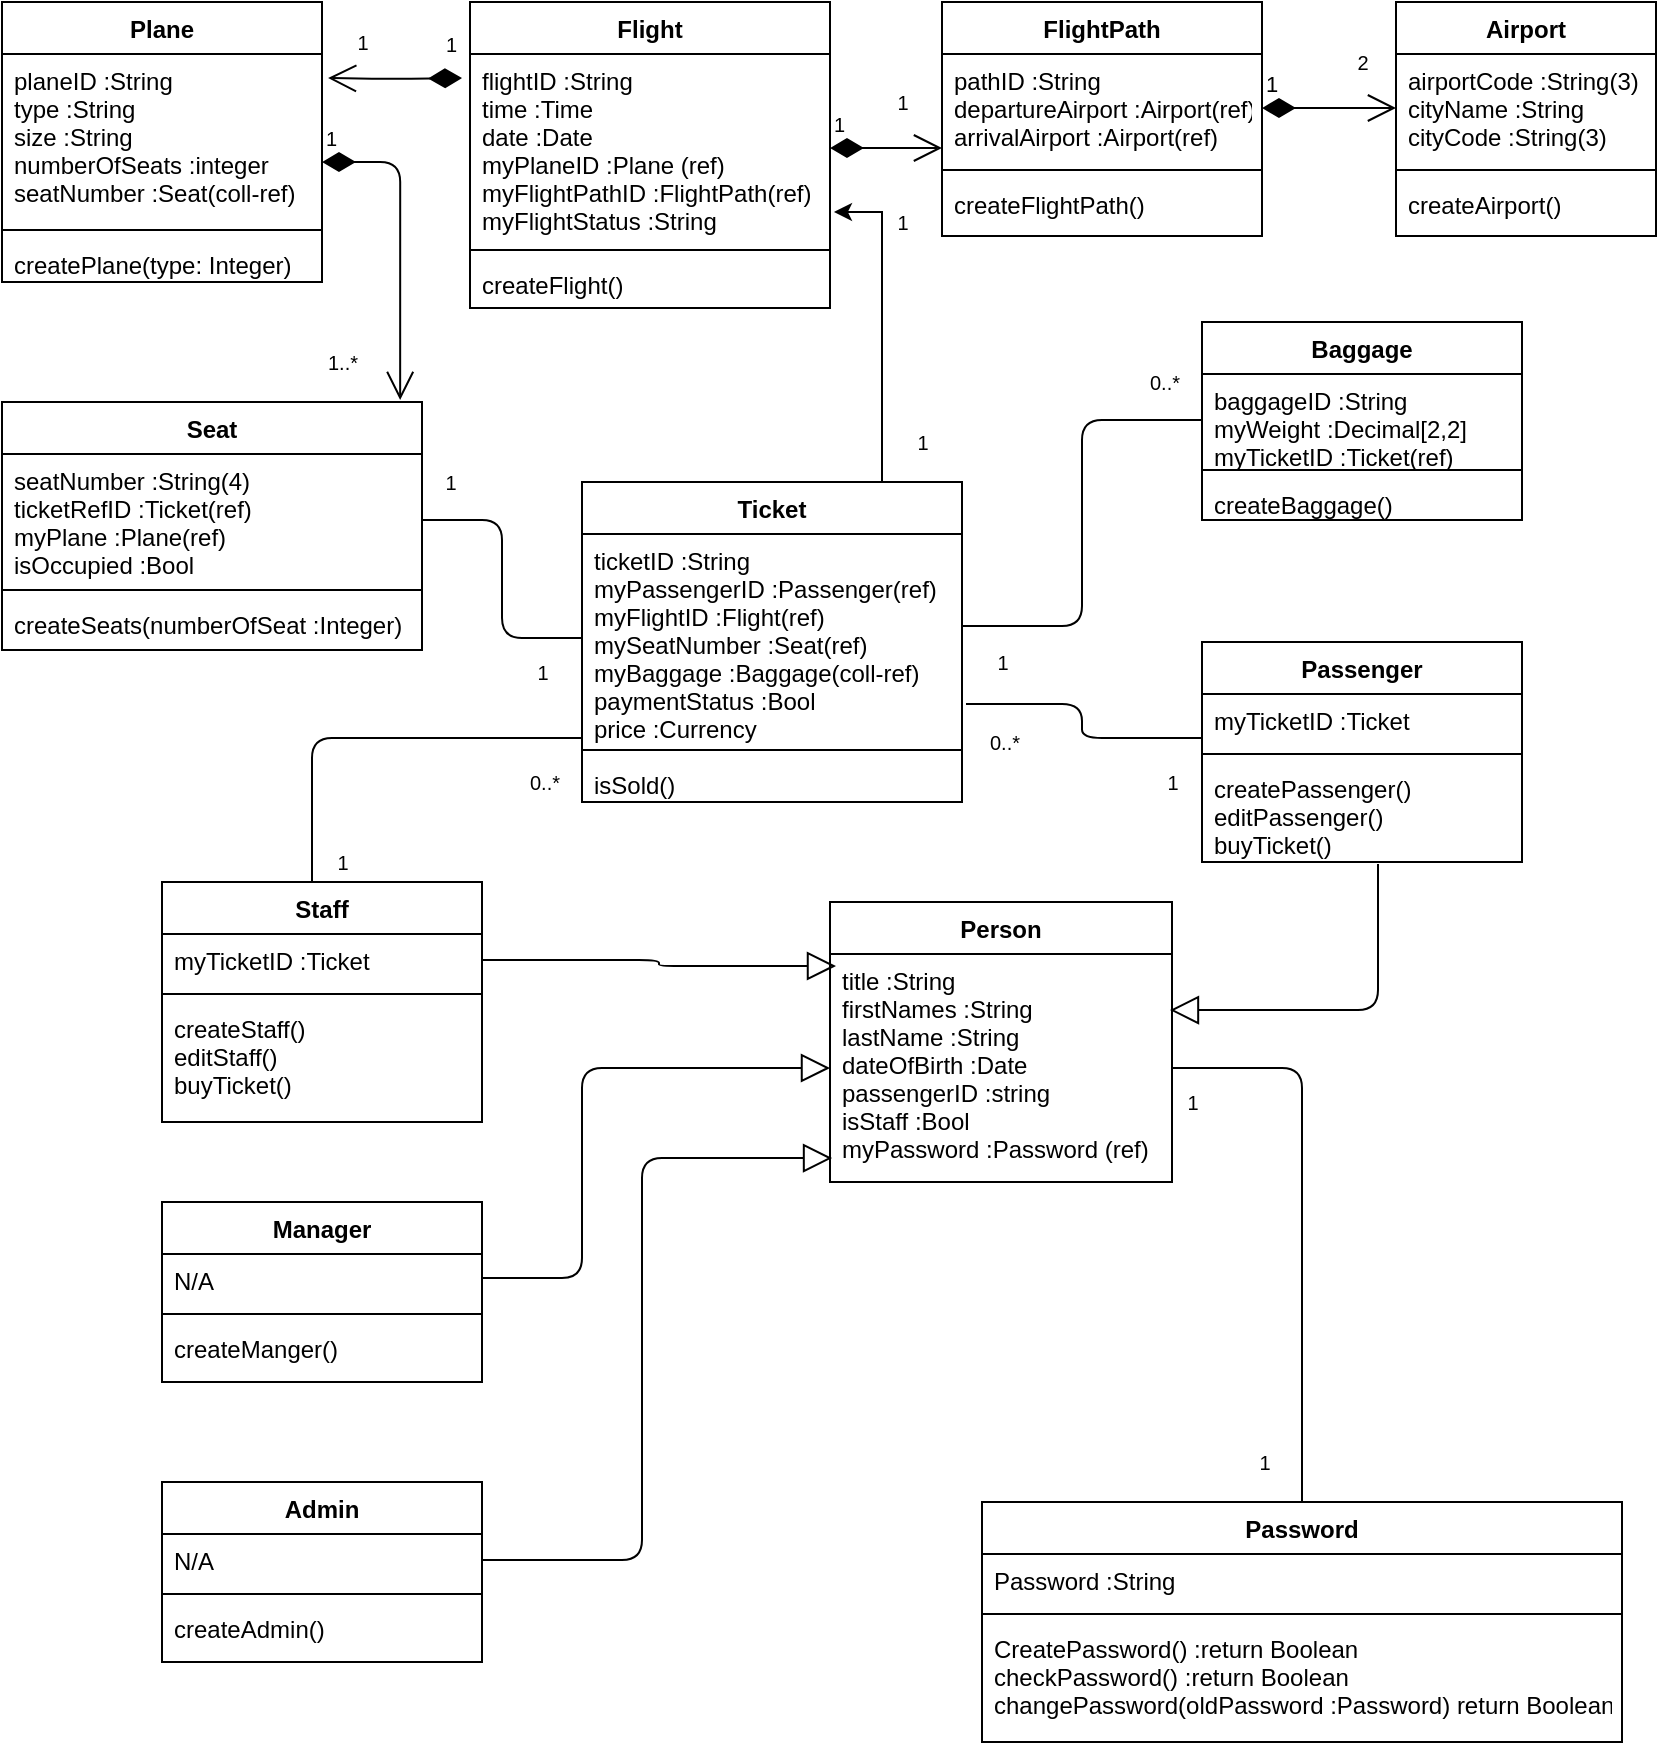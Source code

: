 <mxfile version="13.8.0" type="github">
  <diagram id="C5RBs43oDa-KdzZeNtuy" name="Page-1">
    <mxGraphModel dx="1102" dy="582" grid="1" gridSize="9" guides="1" tooltips="1" connect="1" arrows="1" fold="1" page="1" pageScale="1" pageWidth="827" pageHeight="1169" background="none" math="0" shadow="0">
      <root>
        <mxCell id="WIyWlLk6GJQsqaUBKTNV-0" />
        <mxCell id="WIyWlLk6GJQsqaUBKTNV-1" parent="WIyWlLk6GJQsqaUBKTNV-0" />
        <mxCell id="534QqyFiL1MUl5NV4_Nv-0" value="Airport" style="swimlane;fontStyle=1;align=center;verticalAlign=top;childLayout=stackLayout;horizontal=1;startSize=26;horizontalStack=0;resizeParent=1;resizeParentMax=0;resizeLast=0;collapsible=1;marginBottom=0;" parent="WIyWlLk6GJQsqaUBKTNV-1" vertex="1">
          <mxGeometry x="697" width="130" height="117" as="geometry" />
        </mxCell>
        <mxCell id="534QqyFiL1MUl5NV4_Nv-1" value="airportCode :String(3)&#xa;cityName :String&#xa;cityCode :String(3)" style="text;strokeColor=none;fillColor=none;align=left;verticalAlign=top;spacingLeft=4;spacingRight=4;overflow=hidden;rotatable=0;points=[[0,0.5],[1,0.5]];portConstraint=eastwest;" parent="534QqyFiL1MUl5NV4_Nv-0" vertex="1">
          <mxGeometry y="26" width="130" height="54" as="geometry" />
        </mxCell>
        <mxCell id="534QqyFiL1MUl5NV4_Nv-2" value="" style="line;strokeWidth=1;fillColor=none;align=left;verticalAlign=middle;spacingTop=-1;spacingLeft=3;spacingRight=3;rotatable=0;labelPosition=right;points=[];portConstraint=eastwest;" parent="534QqyFiL1MUl5NV4_Nv-0" vertex="1">
          <mxGeometry y="80" width="130" height="8" as="geometry" />
        </mxCell>
        <mxCell id="534QqyFiL1MUl5NV4_Nv-3" value="createAirport()" style="text;strokeColor=none;fillColor=none;align=left;verticalAlign=top;spacingLeft=4;spacingRight=4;overflow=hidden;rotatable=0;points=[[0,0.5],[1,0.5]];portConstraint=eastwest;" parent="534QqyFiL1MUl5NV4_Nv-0" vertex="1">
          <mxGeometry y="88" width="130" height="29" as="geometry" />
        </mxCell>
        <mxCell id="534QqyFiL1MUl5NV4_Nv-5" value="FlightPath" style="swimlane;fontStyle=1;align=center;verticalAlign=top;childLayout=stackLayout;horizontal=1;startSize=26;horizontalStack=0;resizeParent=1;resizeParentMax=0;resizeLast=0;collapsible=1;marginBottom=0;" parent="WIyWlLk6GJQsqaUBKTNV-1" vertex="1">
          <mxGeometry x="470" width="160" height="117" as="geometry" />
        </mxCell>
        <mxCell id="534QqyFiL1MUl5NV4_Nv-6" value="pathID :String&#xa;departureAirport :Airport(ref)&#xa;arrivalAirport :Airport(ref)" style="text;strokeColor=none;fillColor=none;align=left;verticalAlign=top;spacingLeft=4;spacingRight=4;overflow=hidden;rotatable=0;points=[[0,0.5],[1,0.5]];portConstraint=eastwest;" parent="534QqyFiL1MUl5NV4_Nv-5" vertex="1">
          <mxGeometry y="26" width="160" height="54" as="geometry" />
        </mxCell>
        <mxCell id="534QqyFiL1MUl5NV4_Nv-7" value="" style="line;strokeWidth=1;fillColor=none;align=left;verticalAlign=middle;spacingTop=-1;spacingLeft=3;spacingRight=3;rotatable=0;labelPosition=right;points=[];portConstraint=eastwest;" parent="534QqyFiL1MUl5NV4_Nv-5" vertex="1">
          <mxGeometry y="80" width="160" height="8" as="geometry" />
        </mxCell>
        <mxCell id="534QqyFiL1MUl5NV4_Nv-8" value="createFlightPath()&#xa;" style="text;strokeColor=none;fillColor=none;align=left;verticalAlign=top;spacingLeft=4;spacingRight=4;overflow=hidden;rotatable=0;points=[[0,0.5],[1,0.5]];portConstraint=eastwest;" parent="534QqyFiL1MUl5NV4_Nv-5" vertex="1">
          <mxGeometry y="88" width="160" height="29" as="geometry" />
        </mxCell>
        <mxCell id="534QqyFiL1MUl5NV4_Nv-9" value="Flight" style="swimlane;fontStyle=1;align=center;verticalAlign=top;childLayout=stackLayout;horizontal=1;startSize=26;horizontalStack=0;resizeParent=1;resizeParentMax=0;resizeLast=0;collapsible=1;marginBottom=0;" parent="WIyWlLk6GJQsqaUBKTNV-1" vertex="1">
          <mxGeometry x="234" width="180" height="153" as="geometry" />
        </mxCell>
        <mxCell id="534QqyFiL1MUl5NV4_Nv-10" value="flightID :String&#xa;time :Time&#xa;date :Date&#xa;myPlaneID :Plane (ref)&#xa;myFlightPathID :FlightPath(ref)&#xa;myFlightStatus :String" style="text;strokeColor=none;fillColor=none;align=left;verticalAlign=top;spacingLeft=4;spacingRight=4;overflow=hidden;rotatable=0;points=[[0,0.5],[1,0.5]];portConstraint=eastwest;" parent="534QqyFiL1MUl5NV4_Nv-9" vertex="1">
          <mxGeometry y="26" width="180" height="94" as="geometry" />
        </mxCell>
        <mxCell id="534QqyFiL1MUl5NV4_Nv-11" value="" style="line;strokeWidth=1;fillColor=none;align=left;verticalAlign=middle;spacingTop=-1;spacingLeft=3;spacingRight=3;rotatable=0;labelPosition=right;points=[];portConstraint=eastwest;" parent="534QqyFiL1MUl5NV4_Nv-9" vertex="1">
          <mxGeometry y="120" width="180" height="8" as="geometry" />
        </mxCell>
        <mxCell id="534QqyFiL1MUl5NV4_Nv-12" value="createFlight()" style="text;strokeColor=none;fillColor=none;align=left;verticalAlign=top;spacingLeft=4;spacingRight=4;overflow=hidden;rotatable=0;points=[[0,0.5],[1,0.5]];portConstraint=eastwest;" parent="534QqyFiL1MUl5NV4_Nv-9" vertex="1">
          <mxGeometry y="128" width="180" height="25" as="geometry" />
        </mxCell>
        <mxCell id="534QqyFiL1MUl5NV4_Nv-13" value="Plane" style="swimlane;fontStyle=1;align=center;verticalAlign=top;childLayout=stackLayout;horizontal=1;startSize=26;horizontalStack=0;resizeParent=1;resizeParentMax=0;resizeLast=0;collapsible=1;marginBottom=0;" parent="WIyWlLk6GJQsqaUBKTNV-1" vertex="1">
          <mxGeometry width="160" height="140" as="geometry" />
        </mxCell>
        <mxCell id="534QqyFiL1MUl5NV4_Nv-14" value="planeID :String&#xa;type :String&#xa;size :String&#xa;numberOfSeats :integer&#xa;seatNumber :Seat(coll-ref)" style="text;strokeColor=none;fillColor=none;align=left;verticalAlign=top;spacingLeft=4;spacingRight=4;overflow=hidden;rotatable=0;points=[[0,0.5],[1,0.5]];portConstraint=eastwest;" parent="534QqyFiL1MUl5NV4_Nv-13" vertex="1">
          <mxGeometry y="26" width="160" height="84" as="geometry" />
        </mxCell>
        <mxCell id="534QqyFiL1MUl5NV4_Nv-15" value="" style="line;strokeWidth=1;fillColor=none;align=left;verticalAlign=middle;spacingTop=-1;spacingLeft=3;spacingRight=3;rotatable=0;labelPosition=right;points=[];portConstraint=eastwest;" parent="534QqyFiL1MUl5NV4_Nv-13" vertex="1">
          <mxGeometry y="110" width="160" height="8" as="geometry" />
        </mxCell>
        <mxCell id="534QqyFiL1MUl5NV4_Nv-16" value="createPlane(type: Integer)" style="text;strokeColor=none;fillColor=none;align=left;verticalAlign=top;spacingLeft=4;spacingRight=4;overflow=hidden;rotatable=0;points=[[0,0.5],[1,0.5]];portConstraint=eastwest;" parent="534QqyFiL1MUl5NV4_Nv-13" vertex="1">
          <mxGeometry y="118" width="160" height="22" as="geometry" />
        </mxCell>
        <mxCell id="534QqyFiL1MUl5NV4_Nv-67" style="edgeStyle=orthogonalEdgeStyle;rounded=0;orthogonalLoop=1;jettySize=auto;html=1;exitX=0.75;exitY=0;exitDx=0;exitDy=0;entryX=1.011;entryY=0.84;entryDx=0;entryDy=0;entryPerimeter=0;fontSize=10;" parent="WIyWlLk6GJQsqaUBKTNV-1" source="534QqyFiL1MUl5NV4_Nv-21" target="534QqyFiL1MUl5NV4_Nv-10" edge="1">
          <mxGeometry relative="1" as="geometry">
            <Array as="points">
              <mxPoint x="440" y="240" />
              <mxPoint x="440" y="105" />
            </Array>
          </mxGeometry>
        </mxCell>
        <mxCell id="534QqyFiL1MUl5NV4_Nv-21" value="Ticket" style="swimlane;fontStyle=1;align=center;verticalAlign=top;childLayout=stackLayout;horizontal=1;startSize=26;horizontalStack=0;resizeParent=1;resizeParentMax=0;resizeLast=0;collapsible=1;marginBottom=0;" parent="WIyWlLk6GJQsqaUBKTNV-1" vertex="1">
          <mxGeometry x="290" y="240" width="190" height="160" as="geometry" />
        </mxCell>
        <mxCell id="534QqyFiL1MUl5NV4_Nv-22" value="ticketID :String&#xa;myPassengerID :Passenger(ref)&#xa;myFlightID :Flight(ref)&#xa;mySeatNumber :Seat(ref)&#xa;myBaggage :Baggage(coll-ref)&#xa;paymentStatus :Bool&#xa;price :Currency" style="text;strokeColor=none;fillColor=none;align=left;verticalAlign=top;spacingLeft=4;spacingRight=4;overflow=hidden;rotatable=0;points=[[0,0.5],[1,0.5]];portConstraint=eastwest;" parent="534QqyFiL1MUl5NV4_Nv-21" vertex="1">
          <mxGeometry y="26" width="190" height="104" as="geometry" />
        </mxCell>
        <mxCell id="534QqyFiL1MUl5NV4_Nv-23" value="" style="line;strokeWidth=1;fillColor=none;align=left;verticalAlign=middle;spacingTop=-1;spacingLeft=3;spacingRight=3;rotatable=0;labelPosition=right;points=[];portConstraint=eastwest;" parent="534QqyFiL1MUl5NV4_Nv-21" vertex="1">
          <mxGeometry y="130" width="190" height="8" as="geometry" />
        </mxCell>
        <mxCell id="534QqyFiL1MUl5NV4_Nv-24" value="isSold()" style="text;strokeColor=none;fillColor=none;align=left;verticalAlign=top;spacingLeft=4;spacingRight=4;overflow=hidden;rotatable=0;points=[[0,0.5],[1,0.5]];portConstraint=eastwest;" parent="534QqyFiL1MUl5NV4_Nv-21" vertex="1">
          <mxGeometry y="138" width="190" height="22" as="geometry" />
        </mxCell>
        <mxCell id="534QqyFiL1MUl5NV4_Nv-17" value="Seat" style="swimlane;fontStyle=1;align=center;verticalAlign=top;childLayout=stackLayout;horizontal=1;startSize=26;horizontalStack=0;resizeParent=1;resizeParentMax=0;resizeLast=0;collapsible=1;marginBottom=0;" parent="WIyWlLk6GJQsqaUBKTNV-1" vertex="1">
          <mxGeometry y="200" width="210" height="124" as="geometry" />
        </mxCell>
        <mxCell id="534QqyFiL1MUl5NV4_Nv-18" value="seatNumber :String(4)&#xa;ticketRefID :Ticket(ref)&#xa;myPlane :Plane(ref)&#xa;isOccupied :Bool" style="text;strokeColor=none;fillColor=none;align=left;verticalAlign=top;spacingLeft=4;spacingRight=4;overflow=hidden;rotatable=0;points=[[0,0.5],[1,0.5]];portConstraint=eastwest;" parent="534QqyFiL1MUl5NV4_Nv-17" vertex="1">
          <mxGeometry y="26" width="210" height="64" as="geometry" />
        </mxCell>
        <mxCell id="534QqyFiL1MUl5NV4_Nv-19" value="" style="line;strokeWidth=1;fillColor=none;align=left;verticalAlign=middle;spacingTop=-1;spacingLeft=3;spacingRight=3;rotatable=0;labelPosition=right;points=[];portConstraint=eastwest;" parent="534QqyFiL1MUl5NV4_Nv-17" vertex="1">
          <mxGeometry y="90" width="210" height="8" as="geometry" />
        </mxCell>
        <mxCell id="534QqyFiL1MUl5NV4_Nv-20" value="createSeats(numberOfSeat :Integer)" style="text;strokeColor=none;fillColor=none;align=left;verticalAlign=top;spacingLeft=4;spacingRight=4;overflow=hidden;rotatable=0;points=[[0,0.5],[1,0.5]];portConstraint=eastwest;" parent="534QqyFiL1MUl5NV4_Nv-17" vertex="1">
          <mxGeometry y="98" width="210" height="26" as="geometry" />
        </mxCell>
        <mxCell id="534QqyFiL1MUl5NV4_Nv-25" value="Baggage" style="swimlane;fontStyle=1;align=center;verticalAlign=top;childLayout=stackLayout;horizontal=1;startSize=26;horizontalStack=0;resizeParent=1;resizeParentMax=0;resizeLast=0;collapsible=1;marginBottom=0;" parent="WIyWlLk6GJQsqaUBKTNV-1" vertex="1">
          <mxGeometry x="600" y="160" width="160" height="99" as="geometry" />
        </mxCell>
        <mxCell id="534QqyFiL1MUl5NV4_Nv-26" value="baggageID :String&#xa;myWeight :Decimal[2,2]&#xa;myTicketID :Ticket(ref)" style="text;strokeColor=none;fillColor=none;align=left;verticalAlign=top;spacingLeft=4;spacingRight=4;overflow=hidden;rotatable=0;points=[[0,0.5],[1,0.5]];portConstraint=eastwest;" parent="534QqyFiL1MUl5NV4_Nv-25" vertex="1">
          <mxGeometry y="26" width="160" height="44" as="geometry" />
        </mxCell>
        <mxCell id="534QqyFiL1MUl5NV4_Nv-27" value="" style="line;strokeWidth=1;fillColor=none;align=left;verticalAlign=middle;spacingTop=-1;spacingLeft=3;spacingRight=3;rotatable=0;labelPosition=right;points=[];portConstraint=eastwest;" parent="534QqyFiL1MUl5NV4_Nv-25" vertex="1">
          <mxGeometry y="70" width="160" height="8" as="geometry" />
        </mxCell>
        <mxCell id="534QqyFiL1MUl5NV4_Nv-28" value="createBaggage()" style="text;strokeColor=none;fillColor=none;align=left;verticalAlign=top;spacingLeft=4;spacingRight=4;overflow=hidden;rotatable=0;points=[[0,0.5],[1,0.5]];portConstraint=eastwest;" parent="534QqyFiL1MUl5NV4_Nv-25" vertex="1">
          <mxGeometry y="78" width="160" height="21" as="geometry" />
        </mxCell>
        <mxCell id="534QqyFiL1MUl5NV4_Nv-57" value="1" style="endArrow=open;html=1;endSize=12;startArrow=diamondThin;startSize=14;startFill=1;edgeStyle=orthogonalEdgeStyle;align=left;verticalAlign=bottom;exitX=1;exitY=0.5;exitDx=0;exitDy=0;entryX=0;entryY=0.5;entryDx=0;entryDy=0;" parent="WIyWlLk6GJQsqaUBKTNV-1" source="534QqyFiL1MUl5NV4_Nv-6" target="534QqyFiL1MUl5NV4_Nv-1" edge="1">
          <mxGeometry x="-1" y="3" relative="1" as="geometry">
            <mxPoint x="630" y="180" as="sourcePoint" />
            <mxPoint x="790" y="180" as="targetPoint" />
          </mxGeometry>
        </mxCell>
        <mxCell id="534QqyFiL1MUl5NV4_Nv-58" value="2" style="text;html=1;resizable=0;autosize=1;align=center;verticalAlign=middle;points=[];fillColor=none;strokeColor=none;rounded=0;fontSize=10;" parent="WIyWlLk6GJQsqaUBKTNV-1" vertex="1">
          <mxGeometry x="670" y="20" width="20" height="20" as="geometry" />
        </mxCell>
        <mxCell id="534QqyFiL1MUl5NV4_Nv-59" value="1" style="endArrow=open;html=1;endSize=12;startArrow=diamondThin;startSize=14;startFill=1;edgeStyle=orthogonalEdgeStyle;align=left;verticalAlign=bottom;fontSize=10;exitX=1;exitY=0.5;exitDx=0;exitDy=0;" parent="WIyWlLk6GJQsqaUBKTNV-1" source="534QqyFiL1MUl5NV4_Nv-10" edge="1">
          <mxGeometry x="-1" y="3" relative="1" as="geometry">
            <mxPoint x="460" y="170" as="sourcePoint" />
            <mxPoint x="470" y="73" as="targetPoint" />
          </mxGeometry>
        </mxCell>
        <mxCell id="534QqyFiL1MUl5NV4_Nv-60" value="1" style="text;html=1;resizable=0;autosize=1;align=center;verticalAlign=middle;points=[];fillColor=none;strokeColor=none;rounded=0;fontSize=10;" parent="WIyWlLk6GJQsqaUBKTNV-1" vertex="1">
          <mxGeometry x="440" y="40" width="20" height="20" as="geometry" />
        </mxCell>
        <mxCell id="534QqyFiL1MUl5NV4_Nv-61" value="1" style="endArrow=open;html=1;endSize=12;startArrow=diamondThin;startSize=14;startFill=1;edgeStyle=orthogonalEdgeStyle;align=left;verticalAlign=bottom;fontSize=10;entryX=1.019;entryY=0.143;entryDx=0;entryDy=0;entryPerimeter=0;" parent="WIyWlLk6GJQsqaUBKTNV-1" target="534QqyFiL1MUl5NV4_Nv-14" edge="1">
          <mxGeometry x="-0.701" y="-8" relative="1" as="geometry">
            <mxPoint x="230" y="38" as="sourcePoint" />
            <mxPoint x="320" y="180" as="targetPoint" />
            <mxPoint as="offset" />
          </mxGeometry>
        </mxCell>
        <mxCell id="534QqyFiL1MUl5NV4_Nv-62" value="1" style="text;html=1;resizable=0;autosize=1;align=center;verticalAlign=middle;points=[];fillColor=none;strokeColor=none;rounded=0;fontSize=10;" parent="WIyWlLk6GJQsqaUBKTNV-1" vertex="1">
          <mxGeometry x="170" y="10" width="20" height="20" as="geometry" />
        </mxCell>
        <mxCell id="534QqyFiL1MUl5NV4_Nv-63" value="1" style="endArrow=open;html=1;endSize=12;startArrow=diamondThin;startSize=14;startFill=1;edgeStyle=orthogonalEdgeStyle;align=left;verticalAlign=bottom;fontSize=10;entryX=0.948;entryY=-0.008;entryDx=0;entryDy=0;entryPerimeter=0;" parent="WIyWlLk6GJQsqaUBKTNV-1" target="534QqyFiL1MUl5NV4_Nv-17" edge="1">
          <mxGeometry x="-1" y="3" relative="1" as="geometry">
            <mxPoint x="160" y="80" as="sourcePoint" />
            <mxPoint x="350" y="180" as="targetPoint" />
            <Array as="points">
              <mxPoint x="199" y="80" />
            </Array>
          </mxGeometry>
        </mxCell>
        <mxCell id="534QqyFiL1MUl5NV4_Nv-64" value="1..*" style="text;html=1;resizable=0;autosize=1;align=center;verticalAlign=middle;points=[];fillColor=none;strokeColor=none;rounded=0;fontSize=10;" parent="WIyWlLk6GJQsqaUBKTNV-1" vertex="1">
          <mxGeometry x="155" y="170" width="30" height="20" as="geometry" />
        </mxCell>
        <mxCell id="534QqyFiL1MUl5NV4_Nv-68" value="1" style="text;html=1;resizable=0;autosize=1;align=center;verticalAlign=middle;points=[];fillColor=none;strokeColor=none;rounded=0;fontSize=10;" parent="WIyWlLk6GJQsqaUBKTNV-1" vertex="1">
          <mxGeometry x="440" y="100" width="20" height="20" as="geometry" />
        </mxCell>
        <mxCell id="534QqyFiL1MUl5NV4_Nv-69" value="1" style="text;html=1;resizable=0;autosize=1;align=center;verticalAlign=middle;points=[];fillColor=none;strokeColor=none;rounded=0;fontSize=10;" parent="WIyWlLk6GJQsqaUBKTNV-1" vertex="1">
          <mxGeometry x="450" y="210" width="20" height="20" as="geometry" />
        </mxCell>
        <mxCell id="534QqyFiL1MUl5NV4_Nv-78" value="" style="endArrow=none;html=1;fontSize=10;edgeStyle=elbowEdgeStyle;exitX=-0.2;exitY=1.45;exitDx=0;exitDy=0;exitPerimeter=0;entryX=1.5;entryY=-0.35;entryDx=0;entryDy=0;entryPerimeter=0;" parent="WIyWlLk6GJQsqaUBKTNV-1" source="534QqyFiL1MUl5NV4_Nv-79" target="534QqyFiL1MUl5NV4_Nv-80" edge="1">
          <mxGeometry width="50" height="50" relative="1" as="geometry">
            <mxPoint x="200" y="258" as="sourcePoint" />
            <mxPoint x="300" y="318" as="targetPoint" />
          </mxGeometry>
        </mxCell>
        <mxCell id="534QqyFiL1MUl5NV4_Nv-79" value="1" style="text;html=1;resizable=0;autosize=1;align=center;verticalAlign=middle;points=[];fillColor=none;strokeColor=none;rounded=0;fontSize=10;" parent="WIyWlLk6GJQsqaUBKTNV-1" vertex="1">
          <mxGeometry x="214" y="230" width="20" height="20" as="geometry" />
        </mxCell>
        <mxCell id="534QqyFiL1MUl5NV4_Nv-80" value="1" style="text;html=1;resizable=0;autosize=1;align=center;verticalAlign=middle;points=[];fillColor=none;strokeColor=none;rounded=0;fontSize=10;" parent="WIyWlLk6GJQsqaUBKTNV-1" vertex="1">
          <mxGeometry x="260" y="325" width="20" height="20" as="geometry" />
        </mxCell>
        <mxCell id="534QqyFiL1MUl5NV4_Nv-45" value="Staff" style="swimlane;fontStyle=1;align=center;verticalAlign=top;childLayout=stackLayout;horizontal=1;startSize=26;horizontalStack=0;resizeParent=1;resizeParentMax=0;resizeLast=0;collapsible=1;marginBottom=0;" parent="WIyWlLk6GJQsqaUBKTNV-1" vertex="1">
          <mxGeometry x="80" y="440" width="160" height="120" as="geometry" />
        </mxCell>
        <mxCell id="534QqyFiL1MUl5NV4_Nv-46" value="myTicketID :Ticket" style="text;strokeColor=none;fillColor=none;align=left;verticalAlign=top;spacingLeft=4;spacingRight=4;overflow=hidden;rotatable=0;points=[[0,0.5],[1,0.5]];portConstraint=eastwest;" parent="534QqyFiL1MUl5NV4_Nv-45" vertex="1">
          <mxGeometry y="26" width="160" height="26" as="geometry" />
        </mxCell>
        <mxCell id="534QqyFiL1MUl5NV4_Nv-47" value="" style="line;strokeWidth=1;fillColor=none;align=left;verticalAlign=middle;spacingTop=-1;spacingLeft=3;spacingRight=3;rotatable=0;labelPosition=right;points=[];portConstraint=eastwest;" parent="534QqyFiL1MUl5NV4_Nv-45" vertex="1">
          <mxGeometry y="52" width="160" height="8" as="geometry" />
        </mxCell>
        <mxCell id="534QqyFiL1MUl5NV4_Nv-48" value="createStaff()&#xa;editStaff()&#xa;buyTicket()" style="text;strokeColor=none;fillColor=none;align=left;verticalAlign=top;spacingLeft=4;spacingRight=4;overflow=hidden;rotatable=0;points=[[0,0.5],[1,0.5]];portConstraint=eastwest;" parent="534QqyFiL1MUl5NV4_Nv-45" vertex="1">
          <mxGeometry y="60" width="160" height="60" as="geometry" />
        </mxCell>
        <mxCell id="534QqyFiL1MUl5NV4_Nv-41" value="Manager" style="swimlane;fontStyle=1;align=center;verticalAlign=top;childLayout=stackLayout;horizontal=1;startSize=26;horizontalStack=0;resizeParent=1;resizeParentMax=0;resizeLast=0;collapsible=1;marginBottom=0;" parent="WIyWlLk6GJQsqaUBKTNV-1" vertex="1">
          <mxGeometry x="80" y="600" width="160" height="90" as="geometry" />
        </mxCell>
        <mxCell id="534QqyFiL1MUl5NV4_Nv-42" value="N/A" style="text;strokeColor=none;fillColor=none;align=left;verticalAlign=top;spacingLeft=4;spacingRight=4;overflow=hidden;rotatable=0;points=[[0,0.5],[1,0.5]];portConstraint=eastwest;" parent="534QqyFiL1MUl5NV4_Nv-41" vertex="1">
          <mxGeometry y="26" width="160" height="26" as="geometry" />
        </mxCell>
        <mxCell id="534QqyFiL1MUl5NV4_Nv-43" value="" style="line;strokeWidth=1;fillColor=none;align=left;verticalAlign=middle;spacingTop=-1;spacingLeft=3;spacingRight=3;rotatable=0;labelPosition=right;points=[];portConstraint=eastwest;" parent="534QqyFiL1MUl5NV4_Nv-41" vertex="1">
          <mxGeometry y="52" width="160" height="8" as="geometry" />
        </mxCell>
        <mxCell id="534QqyFiL1MUl5NV4_Nv-44" value="createManger()&#xa;" style="text;strokeColor=none;fillColor=none;align=left;verticalAlign=top;spacingLeft=4;spacingRight=4;overflow=hidden;rotatable=0;points=[[0,0.5],[1,0.5]];portConstraint=eastwest;" parent="534QqyFiL1MUl5NV4_Nv-41" vertex="1">
          <mxGeometry y="60" width="160" height="30" as="geometry" />
        </mxCell>
        <mxCell id="534QqyFiL1MUl5NV4_Nv-49" value="Admin" style="swimlane;fontStyle=1;align=center;verticalAlign=top;childLayout=stackLayout;horizontal=1;startSize=26;horizontalStack=0;resizeParent=1;resizeParentMax=0;resizeLast=0;collapsible=1;marginBottom=0;" parent="WIyWlLk6GJQsqaUBKTNV-1" vertex="1">
          <mxGeometry x="80" y="740" width="160" height="90" as="geometry" />
        </mxCell>
        <mxCell id="534QqyFiL1MUl5NV4_Nv-50" value="N/A" style="text;strokeColor=none;fillColor=none;align=left;verticalAlign=top;spacingLeft=4;spacingRight=4;overflow=hidden;rotatable=0;points=[[0,0.5],[1,0.5]];portConstraint=eastwest;" parent="534QqyFiL1MUl5NV4_Nv-49" vertex="1">
          <mxGeometry y="26" width="160" height="26" as="geometry" />
        </mxCell>
        <mxCell id="534QqyFiL1MUl5NV4_Nv-51" value="" style="line;strokeWidth=1;fillColor=none;align=left;verticalAlign=middle;spacingTop=-1;spacingLeft=3;spacingRight=3;rotatable=0;labelPosition=right;points=[];portConstraint=eastwest;" parent="534QqyFiL1MUl5NV4_Nv-49" vertex="1">
          <mxGeometry y="52" width="160" height="8" as="geometry" />
        </mxCell>
        <mxCell id="534QqyFiL1MUl5NV4_Nv-52" value="createAdmin()&#xa;" style="text;strokeColor=none;fillColor=none;align=left;verticalAlign=top;spacingLeft=4;spacingRight=4;overflow=hidden;rotatable=0;points=[[0,0.5],[1,0.5]];portConstraint=eastwest;" parent="534QqyFiL1MUl5NV4_Nv-49" vertex="1">
          <mxGeometry y="60" width="160" height="30" as="geometry" />
        </mxCell>
        <mxCell id="534QqyFiL1MUl5NV4_Nv-82" value="" style="endArrow=none;html=1;fontSize=10;edgeStyle=elbowEdgeStyle;" parent="WIyWlLk6GJQsqaUBKTNV-1" target="534QqyFiL1MUl5NV4_Nv-22" edge="1">
          <mxGeometry width="50" height="50" relative="1" as="geometry">
            <mxPoint x="155" y="440" as="sourcePoint" />
            <mxPoint x="205" y="390" as="targetPoint" />
            <Array as="points">
              <mxPoint x="155" y="368" />
            </Array>
          </mxGeometry>
        </mxCell>
        <mxCell id="534QqyFiL1MUl5NV4_Nv-83" value="1" style="text;html=1;resizable=0;autosize=1;align=center;verticalAlign=middle;points=[];fillColor=none;strokeColor=none;rounded=0;fontSize=10;" parent="WIyWlLk6GJQsqaUBKTNV-1" vertex="1">
          <mxGeometry x="160" y="420" width="20" height="20" as="geometry" />
        </mxCell>
        <mxCell id="534QqyFiL1MUl5NV4_Nv-84" value="0..*" style="text;html=1;resizable=0;autosize=1;align=center;verticalAlign=middle;points=[];fillColor=none;strokeColor=none;rounded=0;fontSize=10;" parent="WIyWlLk6GJQsqaUBKTNV-1" vertex="1">
          <mxGeometry x="257" y="381" width="27" height="18" as="geometry" />
        </mxCell>
        <mxCell id="534QqyFiL1MUl5NV4_Nv-86" value="" style="endArrow=none;html=1;fontSize=10;edgeStyle=elbowEdgeStyle;" parent="WIyWlLk6GJQsqaUBKTNV-1" edge="1">
          <mxGeometry width="50" height="50" relative="1" as="geometry">
            <mxPoint x="480" y="312" as="sourcePoint" />
            <mxPoint x="600" y="209" as="targetPoint" />
          </mxGeometry>
        </mxCell>
        <mxCell id="534QqyFiL1MUl5NV4_Nv-87" value="1" style="text;html=1;resizable=0;autosize=1;align=center;verticalAlign=middle;points=[];fillColor=none;strokeColor=none;rounded=0;fontSize=10;" parent="WIyWlLk6GJQsqaUBKTNV-1" vertex="1">
          <mxGeometry x="490" y="320" width="20" height="20" as="geometry" />
        </mxCell>
        <mxCell id="534QqyFiL1MUl5NV4_Nv-88" value="0..*" style="text;html=1;resizable=0;autosize=1;align=center;verticalAlign=middle;points=[];fillColor=none;strokeColor=none;rounded=0;fontSize=10;" parent="WIyWlLk6GJQsqaUBKTNV-1" vertex="1">
          <mxGeometry x="567" y="181" width="27" height="18" as="geometry" />
        </mxCell>
        <mxCell id="534QqyFiL1MUl5NV4_Nv-89" value="" style="edgeStyle=elbowEdgeStyle;html=1;endSize=12;endArrow=block;endFill=0;fontSize=10;exitX=1.006;exitY=0.017;exitDx=0;exitDy=0;exitPerimeter=0;entryX=0;entryY=0.5;entryDx=0;entryDy=0;" parent="WIyWlLk6GJQsqaUBKTNV-1" target="534QqyFiL1MUl5NV4_Nv-34" edge="1">
          <mxGeometry width="160" relative="1" as="geometry">
            <mxPoint x="240.0" y="638.02" as="sourcePoint" />
            <mxPoint x="359.04" y="690" as="targetPoint" />
            <Array as="points">
              <mxPoint x="290" y="600" />
            </Array>
          </mxGeometry>
        </mxCell>
        <mxCell id="534QqyFiL1MUl5NV4_Nv-90" value="" style="endArrow=none;html=1;fontSize=10;entryX=0.5;entryY=0;entryDx=0;entryDy=0;edgeStyle=orthogonalEdgeStyle;" parent="WIyWlLk6GJQsqaUBKTNV-1" source="534QqyFiL1MUl5NV4_Nv-34" target="534QqyFiL1MUl5NV4_Nv-53" edge="1">
          <mxGeometry width="50" height="50" relative="1" as="geometry">
            <mxPoint x="550" y="640" as="sourcePoint" />
            <mxPoint x="600" y="590" as="targetPoint" />
          </mxGeometry>
        </mxCell>
        <mxCell id="534QqyFiL1MUl5NV4_Nv-91" value="" style="edgeStyle=elbowEdgeStyle;html=1;endSize=12;endArrow=block;endFill=0;fontSize=10;exitX=1;exitY=0.5;exitDx=0;exitDy=0;entryX=0.006;entryY=0.895;entryDx=0;entryDy=0;entryPerimeter=0;" parent="WIyWlLk6GJQsqaUBKTNV-1" source="534QqyFiL1MUl5NV4_Nv-50" target="534QqyFiL1MUl5NV4_Nv-34" edge="1">
          <mxGeometry width="160" relative="1" as="geometry">
            <mxPoint x="240" y="665.02" as="sourcePoint" />
            <mxPoint x="360" y="580" as="targetPoint" />
            <Array as="points">
              <mxPoint x="320" y="680" />
              <mxPoint x="309.04" y="704" />
            </Array>
          </mxGeometry>
        </mxCell>
        <mxCell id="534QqyFiL1MUl5NV4_Nv-53" value="Password" style="swimlane;fontStyle=1;align=center;verticalAlign=top;childLayout=stackLayout;horizontal=1;startSize=26;horizontalStack=0;resizeParent=1;resizeParentMax=0;resizeLast=0;collapsible=1;marginBottom=0;" parent="WIyWlLk6GJQsqaUBKTNV-1" vertex="1">
          <mxGeometry x="490" y="750" width="320" height="120" as="geometry" />
        </mxCell>
        <mxCell id="534QqyFiL1MUl5NV4_Nv-54" value="Password :String" style="text;strokeColor=none;fillColor=none;align=left;verticalAlign=top;spacingLeft=4;spacingRight=4;overflow=hidden;rotatable=0;points=[[0,0.5],[1,0.5]];portConstraint=eastwest;" parent="534QqyFiL1MUl5NV4_Nv-53" vertex="1">
          <mxGeometry y="26" width="320" height="26" as="geometry" />
        </mxCell>
        <mxCell id="534QqyFiL1MUl5NV4_Nv-55" value="" style="line;strokeWidth=1;fillColor=none;align=left;verticalAlign=middle;spacingTop=-1;spacingLeft=3;spacingRight=3;rotatable=0;labelPosition=right;points=[];portConstraint=eastwest;" parent="534QqyFiL1MUl5NV4_Nv-53" vertex="1">
          <mxGeometry y="52" width="320" height="8" as="geometry" />
        </mxCell>
        <mxCell id="534QqyFiL1MUl5NV4_Nv-56" value="CreatePassword() :return Boolean&#xa;checkPassword() :return Boolean&#xa;changePassword(oldPassword :Password) return Boolean" style="text;strokeColor=none;fillColor=none;align=left;verticalAlign=top;spacingLeft=4;spacingRight=4;overflow=hidden;rotatable=0;points=[[0,0.5],[1,0.5]];portConstraint=eastwest;" parent="534QqyFiL1MUl5NV4_Nv-53" vertex="1">
          <mxGeometry y="60" width="320" height="60" as="geometry" />
        </mxCell>
        <mxCell id="534QqyFiL1MUl5NV4_Nv-33" value="Person" style="swimlane;fontStyle=1;align=center;verticalAlign=top;childLayout=stackLayout;horizontal=1;startSize=26;horizontalStack=0;resizeParent=1;resizeParentMax=0;resizeLast=0;collapsible=1;marginBottom=0;" parent="WIyWlLk6GJQsqaUBKTNV-1" vertex="1">
          <mxGeometry x="414" y="450" width="171" height="140" as="geometry" />
        </mxCell>
        <mxCell id="534QqyFiL1MUl5NV4_Nv-34" value="title :String&#xa;firstNames :String&#xa;lastName :String&#xa;dateOfBirth :Date&#xa;passengerID :string&#xa;isStaff :Bool&#xa;myPassword :Password (ref)" style="text;strokeColor=none;fillColor=none;align=left;verticalAlign=top;spacingLeft=4;spacingRight=4;overflow=hidden;rotatable=0;points=[[0,0.5],[1,0.5]];portConstraint=eastwest;" parent="534QqyFiL1MUl5NV4_Nv-33" vertex="1">
          <mxGeometry y="26" width="171" height="114" as="geometry" />
        </mxCell>
        <mxCell id="534QqyFiL1MUl5NV4_Nv-96" value="" style="edgeStyle=elbowEdgeStyle;html=1;endSize=12;endArrow=block;endFill=0;fontSize=10;exitX=1;exitY=0.5;exitDx=0;exitDy=0;" parent="WIyWlLk6GJQsqaUBKTNV-1" source="534QqyFiL1MUl5NV4_Nv-46" edge="1">
          <mxGeometry width="160" relative="1" as="geometry">
            <mxPoint x="240" y="525.02" as="sourcePoint" />
            <mxPoint x="417" y="482" as="targetPoint" />
            <Array as="points" />
          </mxGeometry>
        </mxCell>
        <mxCell id="534QqyFiL1MUl5NV4_Nv-29" value="Passenger" style="swimlane;fontStyle=1;align=center;verticalAlign=top;childLayout=stackLayout;horizontal=1;startSize=26;horizontalStack=0;resizeParent=1;resizeParentMax=0;resizeLast=0;collapsible=1;marginBottom=0;" parent="WIyWlLk6GJQsqaUBKTNV-1" vertex="1">
          <mxGeometry x="600" y="320" width="160" height="110" as="geometry" />
        </mxCell>
        <mxCell id="534QqyFiL1MUl5NV4_Nv-30" value="myTicketID :Ticket" style="text;strokeColor=none;fillColor=none;align=left;verticalAlign=top;spacingLeft=4;spacingRight=4;overflow=hidden;rotatable=0;points=[[0,0.5],[1,0.5]];portConstraint=eastwest;" parent="534QqyFiL1MUl5NV4_Nv-29" vertex="1">
          <mxGeometry y="26" width="160" height="26" as="geometry" />
        </mxCell>
        <mxCell id="534QqyFiL1MUl5NV4_Nv-31" value="" style="line;strokeWidth=1;fillColor=none;align=left;verticalAlign=middle;spacingTop=-1;spacingLeft=3;spacingRight=3;rotatable=0;labelPosition=right;points=[];portConstraint=eastwest;" parent="534QqyFiL1MUl5NV4_Nv-29" vertex="1">
          <mxGeometry y="52" width="160" height="8" as="geometry" />
        </mxCell>
        <mxCell id="534QqyFiL1MUl5NV4_Nv-32" value="createPassenger()&#xa;editPassenger()&#xa;buyTicket()" style="text;strokeColor=none;fillColor=none;align=left;verticalAlign=top;spacingLeft=4;spacingRight=4;overflow=hidden;rotatable=0;points=[[0,0.5],[1,0.5]];portConstraint=eastwest;" parent="534QqyFiL1MUl5NV4_Nv-29" vertex="1">
          <mxGeometry y="60" width="160" height="50" as="geometry" />
        </mxCell>
        <mxCell id="534QqyFiL1MUl5NV4_Nv-97" value="" style="html=1;endSize=12;endArrow=block;endFill=0;fontSize=10;entryX=0.994;entryY=0.246;entryDx=0;entryDy=0;entryPerimeter=0;exitX=0.55;exitY=1.02;exitDx=0;exitDy=0;edgeStyle=orthogonalEdgeStyle;exitPerimeter=0;" parent="WIyWlLk6GJQsqaUBKTNV-1" source="534QqyFiL1MUl5NV4_Nv-32" target="534QqyFiL1MUl5NV4_Nv-34" edge="1">
          <mxGeometry width="160" relative="1" as="geometry">
            <mxPoint x="680" y="450" as="sourcePoint" />
            <mxPoint x="760" y="510" as="targetPoint" />
          </mxGeometry>
        </mxCell>
        <mxCell id="534QqyFiL1MUl5NV4_Nv-98" value="" style="endArrow=none;html=1;fontSize=10;edgeStyle=elbowEdgeStyle;" parent="WIyWlLk6GJQsqaUBKTNV-1" edge="1">
          <mxGeometry width="50" height="50" relative="1" as="geometry">
            <mxPoint x="482" y="351" as="sourcePoint" />
            <mxPoint x="600" y="368" as="targetPoint" />
            <Array as="points">
              <mxPoint x="540" y="360" />
            </Array>
          </mxGeometry>
        </mxCell>
        <mxCell id="xCnXscxY-VxHGIku6_TX-0" value="1" style="text;html=1;resizable=0;autosize=1;align=center;verticalAlign=middle;points=[];fillColor=none;strokeColor=none;rounded=0;fontSize=10;" vertex="1" parent="WIyWlLk6GJQsqaUBKTNV-1">
          <mxGeometry x="575" y="380" width="20" height="20" as="geometry" />
        </mxCell>
        <mxCell id="xCnXscxY-VxHGIku6_TX-1" value="0..*" style="text;html=1;resizable=0;autosize=1;align=center;verticalAlign=middle;points=[];fillColor=none;strokeColor=none;rounded=0;fontSize=10;" vertex="1" parent="WIyWlLk6GJQsqaUBKTNV-1">
          <mxGeometry x="487" y="361" width="27" height="18" as="geometry" />
        </mxCell>
        <mxCell id="xCnXscxY-VxHGIku6_TX-2" value="1" style="text;html=1;resizable=0;autosize=1;align=center;verticalAlign=middle;points=[];fillColor=none;strokeColor=none;rounded=0;fontSize=10;" vertex="1" parent="WIyWlLk6GJQsqaUBKTNV-1">
          <mxGeometry x="585" y="540" width="20" height="20" as="geometry" />
        </mxCell>
        <mxCell id="xCnXscxY-VxHGIku6_TX-3" value="1" style="text;html=1;resizable=0;autosize=1;align=center;verticalAlign=middle;points=[];fillColor=none;strokeColor=none;rounded=0;fontSize=10;" vertex="1" parent="WIyWlLk6GJQsqaUBKTNV-1">
          <mxGeometry x="621" y="720" width="20" height="20" as="geometry" />
        </mxCell>
      </root>
    </mxGraphModel>
  </diagram>
</mxfile>
